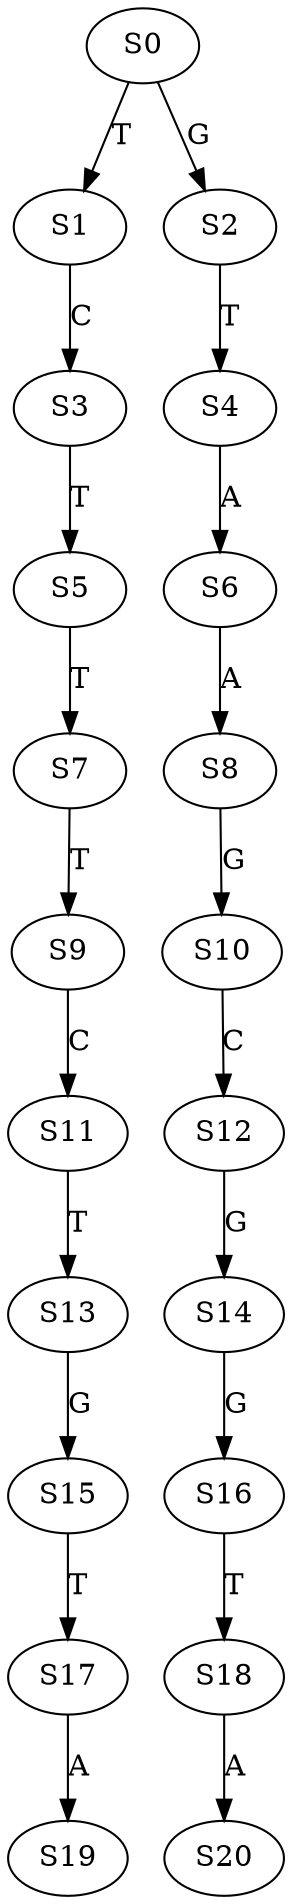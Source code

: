 strict digraph  {
	S0 -> S1 [ label = T ];
	S0 -> S2 [ label = G ];
	S1 -> S3 [ label = C ];
	S2 -> S4 [ label = T ];
	S3 -> S5 [ label = T ];
	S4 -> S6 [ label = A ];
	S5 -> S7 [ label = T ];
	S6 -> S8 [ label = A ];
	S7 -> S9 [ label = T ];
	S8 -> S10 [ label = G ];
	S9 -> S11 [ label = C ];
	S10 -> S12 [ label = C ];
	S11 -> S13 [ label = T ];
	S12 -> S14 [ label = G ];
	S13 -> S15 [ label = G ];
	S14 -> S16 [ label = G ];
	S15 -> S17 [ label = T ];
	S16 -> S18 [ label = T ];
	S17 -> S19 [ label = A ];
	S18 -> S20 [ label = A ];
}
